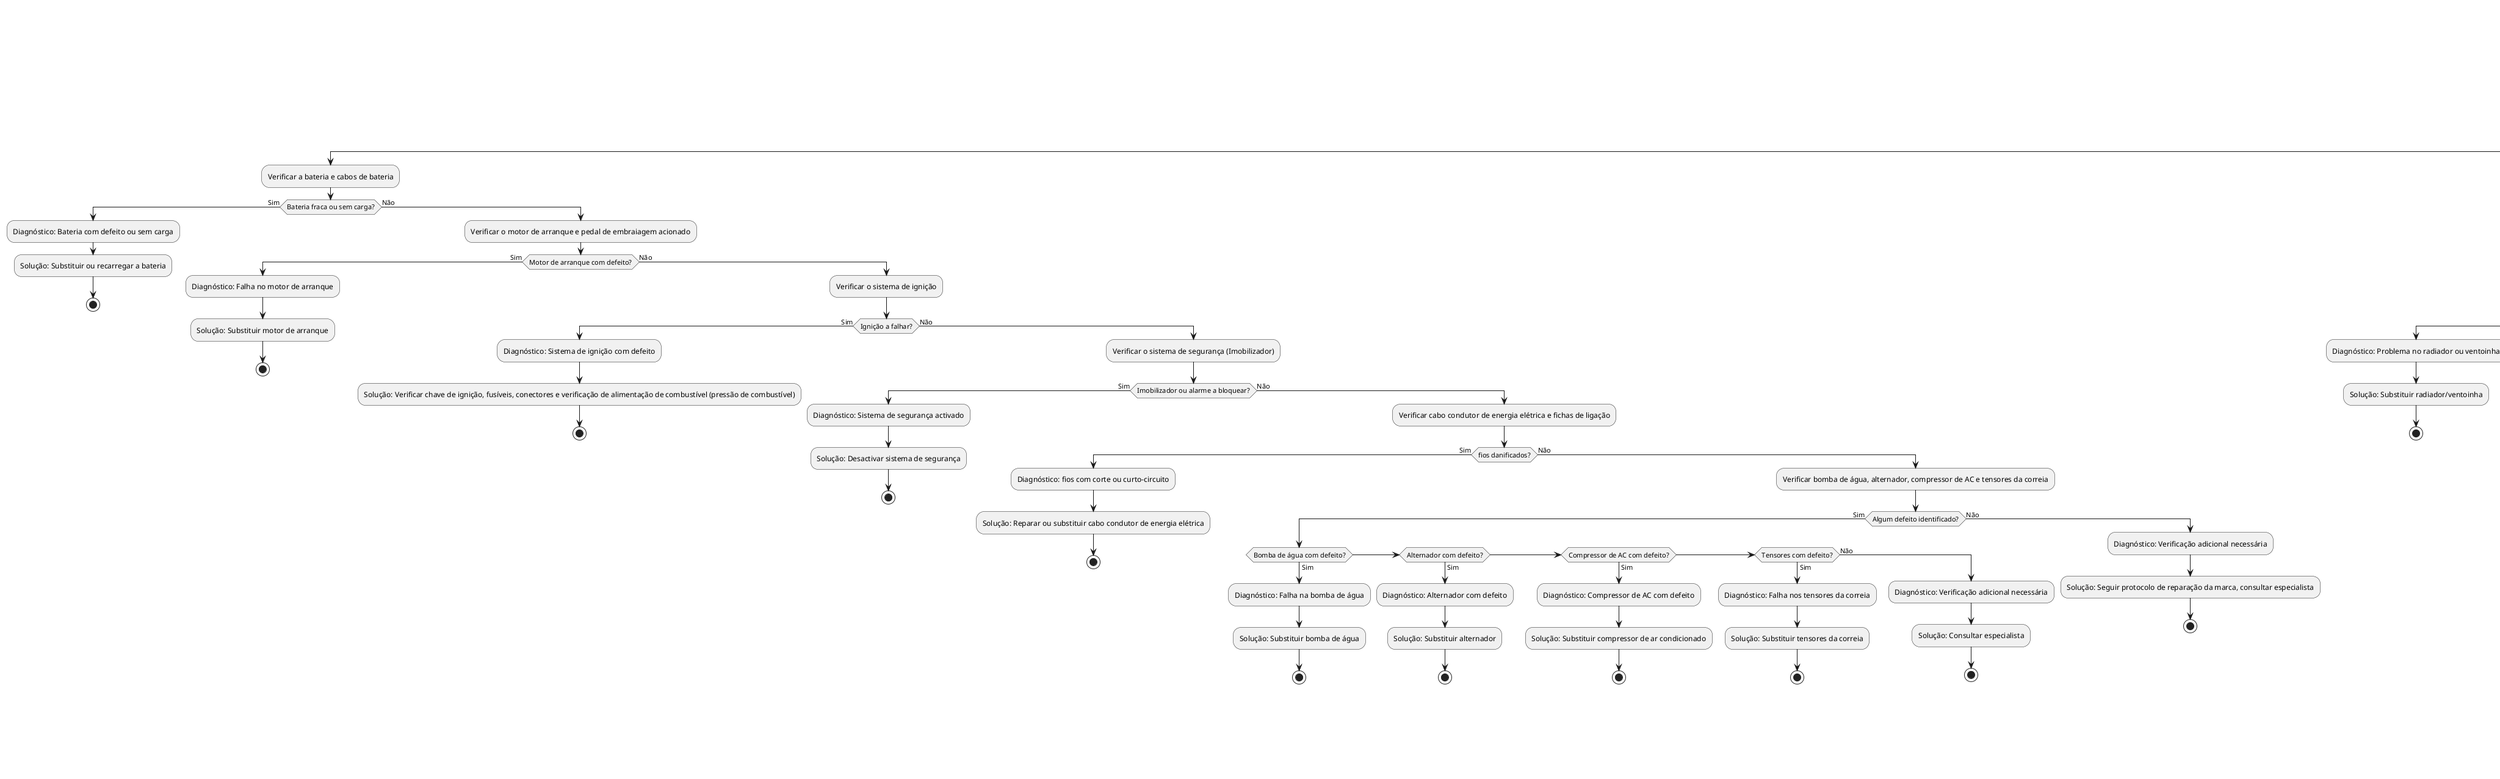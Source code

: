 @startuml
title Workflow de Diagnóstico Mecânico Completo - Diagnósticos Expandidos

start

:O carro apresenta algum problema?;
if (Sim) then (Sim)
  :O carro liga a chave?;
  if () then (Não)
    :Verificar a bateria e cabos de bateria;
    if (Bateria fraca ou sem carga?) then (Sim)
      :Diagnóstico: Bateria com defeito ou sem carga;
      :Solução: Substituir ou recarregar a bateria;
      stop
    else (Não)
      :Verificar o motor de arranque e pedal de embraiagem acionado;
      if (Motor de arranque com defeito?) then (Sim)
        :Diagnóstico: Falha no motor de arranque;
        :Solução: Substituir motor de arranque;
        stop
      else (Não)
        :Verificar o sistema de ignição;
        if (Ignição a falhar?) then (Sim)
          :Diagnóstico: Sistema de ignição com defeito;
          :Solução: Verificar chave de ignição, fusíveis, conectores e verificação de alimentação de combustível (pressão de combustível);
          stop
        else (Não)
          :Verificar o sistema de segurança (Imobilizador);
          if (Imobilizador ou alarme a bloquear?) then (Sim)
            :Diagnóstico: Sistema de segurança activado;
            :Solução: Desactivar sistema de segurança;
            stop
          else (Não)
            :Verificar cabo condutor de energia elétrica e fichas de ligação;
            if (fios danificados?) then (Sim)
              :Diagnóstico: fios com corte ou curto-circuito;
              :Solução: Reparar ou substituir cabo condutor de energia elétrica;
              stop
            else (Não)
              :Verificar bomba de água, alternador, compressor de AC e tensores da correia;
              if (Algum defeito identificado?) then (Sim)
                if (Bomba de água com defeito?) then (Sim)
                  :Diagnóstico: Falha na bomba de água;
                  :Solução: Substituir bomba de água;
                  stop
                else if (Alternador com defeito?) then (Sim)
                  :Diagnóstico: Alternador com defeito;
                  :Solução: Substituir alternador;
                  stop
                else if (Compressor de AC com defeito?) then (Sim)
                  :Diagnóstico: Compressor de AC com defeito;
                  :Solução: Substituir compressor de ar condicionado;
                  stop
                else if (Tensores com defeito?) then (Sim)
                  :Diagnóstico: Falha nos tensores da correia;
                  :Solução: Substituir tensores da correia;
                  stop
                else (Não)
                  :Diagnóstico: Verificação adicional necessária;
                  :Solução: Consultar especialista;
                  stop
                endif
              else (Não)
                :Diagnóstico: Verificação adicional necessária;
                :Solução: Seguir protocolo de reparação da marca, consultar especialista;
                stop
              endif
            endif
          endif
        endif
      endif
    endif
  else (Sim)
    :O carro liga mas vai abaixo?;
    if (Sim) then (Sim)
      :Verificar sobreaquecimento do motor;
      if (Motor a sobreaquecer?) then (Sim)
        :Verificar sistema de arrefecimento;
        if (Radiador ou ventoinha com defeito?) then (Sim)
          :Diagnóstico: Problema no radiador ou ventoinha;
          :Solução: Substituir radiador/ventoinha;
          stop
        else (Não)
          :Verificar fugas no sistema de arrefecimento;
          if (Fuga detectada?) then (Sim)
            :Diagnóstico: Fugas no sistema de arrefecimento;
            :Solução: Reparar fuga e completar fluido;
            stop
          else (Não)
            :Verificar termóstato;
            if (Termóstato defeituoso?) then (Sim)
              :Diagnóstico: Termóstato com defeito;
              :Solução: Substituir termóstato;
              stop
            else (Não)
              :Verificar bomba de água;
              if (Bomba de água com defeito?) then (Sim)
                :Diagnóstico: Falha na bomba de água;
                :Solução: Substituir bomba de água;
                stop
              else (Não)
                :Diagnóstico: Verificação adicional necessária;
                :Solução: Consultar especialista;
                stop
              endif
            endif
          endif
        endif
      else (Não)
        :Verificar sistema de combustível;
        if (Falta de combustível ou falha na bomba?) then (Sim)
          :Diagnóstico: Falta de combustível ou bomba de combustível com defeito;
          :Solução: Reabastecer ou substituir a bomba de combustível;
          stop
        else (Não)
          :Verificar filtro de combustível;
          if (Filtro de combustível entupido?) then (Sim)
            :Diagnóstico: Filtro de combustível entupido;
            :Solução: Substituir filtro de combustível;
            stop
          else (Não)
            :Verificar sistema de injeção de combustível;
            if (Injeção de combustível com defeito?) then (Sim)
              :Diagnóstico: Injeção de combustível com defeito;
              :Solução: Limpar ou substituir injetores;
              stop
            else (Não)
              :Verificar sistema de ignição;
              if (Velas de ignição defeituosas?) then (Sim)
                :Diagnóstico: Falha nas velas de ignição;
                :Solução: Substituir velas de ignição;
                stop
              else (Não)
                :Verificar sensores do motor (MAP, MAF, etc.);
                if (Sensores defeituosos?) then (Sim)
                  :Diagnóstico: Sensor do motor com falha;
                  :Solução: Verificar e substituir sensores;
                  stop
                else (Não)
                  :Diagnóstico: Problema indeterminado;
                  :Solução: Consultar especialista;
                  stop
                endif
              endif
            endif
          endif
        endif
      endif
    else (Não)
      :O carro faz barulho anormal?;
      if (Sim) then (Sim)
        :Verificar motor;
        if (Barulho no motor?) then (Sim)
          :Verificar correias ou corrente dentada;
          if (Correia dentada gasta?) then (Sim)
            :Diagnóstico: Correia dentada gasta e rolamentos;
            :Solução: Substituir kit de distribuição;
            stop
          else (Não)
            :Verificar componentes;

              if (Bomba de água com defeito?) then (Sim)
                :Diagnóstico: Falha na bomba de água;
                :Solução: Substituir kit de bomba de água;
                stop
              else if (Alternador com defeito?) then (Sim)
                :Diagnóstico: Alternador com defeito;
                :Solução: Substituir alternador;
                stop
              else if (Compressor de AC com defeito?) then (Sim)
                :Diagnóstico: Compressor de AC com defeito;
                :Solução: Substituir compressor de ar condicionado;
                stop
              else if (Tensores com defeito?) then (Sim)
                :Diagnóstico: Falha nos tensores da correia;
                :Solução: Substituir tensores da correia;
                stop
              else (Não)
                :Verificar lubrificação do motor;
                :Verificar nível de óleo;
                if (Nível de óleo < Mínimo) then (Sim)
                  :Diagnóstico: Nível de óleo insuficiente;
                  :Solução: Completar nível de óleo;
                  stop
                else if (Nível de óleo > Máximo) then (Sim)
                  :Diagnóstico: Excesso de óleo;
                  :Solução: Retirar excesso de óleo;
                  stop
                else (Normal)
                  :Verificar sistema de escape;
                  if (Problema no sistema de escape?) then (Sim)
                    :Diagnóstico: Vazamento ou bloqueio no sistema de escape;
                    :Solução: Reparar ou substituir sistema de escape;
                    stop
                  else (Não)
                    :Diagnóstico: Verificação adicional necessária;
                    :Solução: Consultar especialista;
                    stop
                  endif

              endif
            endif
          endif
        else (Não)
          :Verificar suspensão e rodas;
          if (Barulho na suspensão ou rodas?) then (Sim)
            :Verificar rolamentos de roda;
            if (Problema com pneus, jantes ou calços de travão?) then (Sim)
              :Diagnóstico: Problema nos pneus, jantes ou calços de travão;
              :Solução: Reparar ou substituir pneus, jantes ou calços de travão conforme necessário;
              stop
            else (Não)
              if (Amortecedores gastos ou bases de amortecedores?) then (Sim)
                :Diagnóstico: Amortecedores gastos ou bases de amortecedores gastos;
                :Solução: Substituir kit de amortecedores;
                stop
              else (Não)
                :Diagnóstico: Problema não identificado;
                :Solução: Consultar especialista;
                stop
              endif
            endif
          else (Não)
            :Diagnóstico: Sem barulhos anormais;
            stop
          endif
        endif
      else (Não)
        :O carro apresenta dificuldade ao travar?;
        if (Sim) then (Sim)
          :Verificar sistema de travões;
          if (Pastilhas de travão gastas?) then (Sim)
            :Diagnóstico: Pastilhas de travão gastas;
            :Solução: Substituir pastilhas de travão;
            stop
          else (Não)
            :Verificar discos de travão;
            if (Discos de travão gastos?) then (Sim)
              :Diagnóstico: Discos de travão gastos;
              :Solução: Substituir discos de travão;
              stop
            else (Não)
              :Verificar fluido de travão;
              if (Nível de fluido < Mínimo) then (Sim)
                :Diagnóstico: Nível de fluido insuficiente;
                :Solução: Completar fluido de travão e corrigir possíveis fugas;
                stop
              else if (Nível de fluido > Máximo) then (Sim)
                :Diagnóstico: Excesso de fluido de travão;
                :Solução: Ajustar nível de fluido de travão;
                stop
              else (Normal)
                :Verificar servofreio;
                if (Problema no servofreio?) then (Sim)
                  :Diagnóstico: Servofreio defeituoso;
                  :Solução: Reparar ou substituir servofreio;
                  stop
                else (Não)
                  :Verificar sistema ABS;
                  if (ABS com falha?) then (Sim)
                    :Diagnóstico: Sistema ABS com defeito;
                    :Solução: Verificar e reparar sistema ABS com consulta de especialista;
                    stop
                  else (Não)
                    :Diagnóstico: Problema indeterminado;
                    :Solução: Consultar especialista;
                    stop
                  endif
                endif
              endif
            endif
          endif
        else (Não)
          :Problemas na caixa de velocidades?;
          if () then (Sim)
            :Verificar nível de fluido de caixa de velocidades;
            if (Nível de fluido < Mínimo) then (Sim)
              :Diagnóstico: Nível de fluido de transmissão baixo;
              :Solução: Completar fluido de transmissão e verificar possíveis fugas;
              stop
            else if (Nível de fluido > Máximo) then (Sim)
              :Diagnóstico: Excesso de fluido de transmissão;
              :Solução: Ajustar fluido de transmissão;
              stop
            else (Normal)
              :Verificar embraiagem;
              if (Embraiagem gasta ou a patinar?) then (Sim)
                :Diagnóstico: Embraiagem com desgaste excessivo ou volante bimassa defeituoso;
                :Solução: Substituir kit de embraiagem;
                stop
              else (Não)
                :Verificar embraiagem;
                if (Embraiagem gasta ou a patinar?) then (Sim)
                  :Diagnóstico: Embraiagem desgastada ou com problema;
                  :Solução: Substituir embraiagem;
                  stop
                else (Não)
                  :Diagnóstico: Verificação adicional necessária;
                  :Solução: Consultar especialista;
                  stop
                endif
              endif
            endif
          else (Não)
            :Diagnóstico: Nenhum problema identificado;
            stop
          endif
        endif
      endif
    endif
  endif
else (Não)
  :Diagnóstico: Sem problemas identificados;
  stop
endif

@enduml
